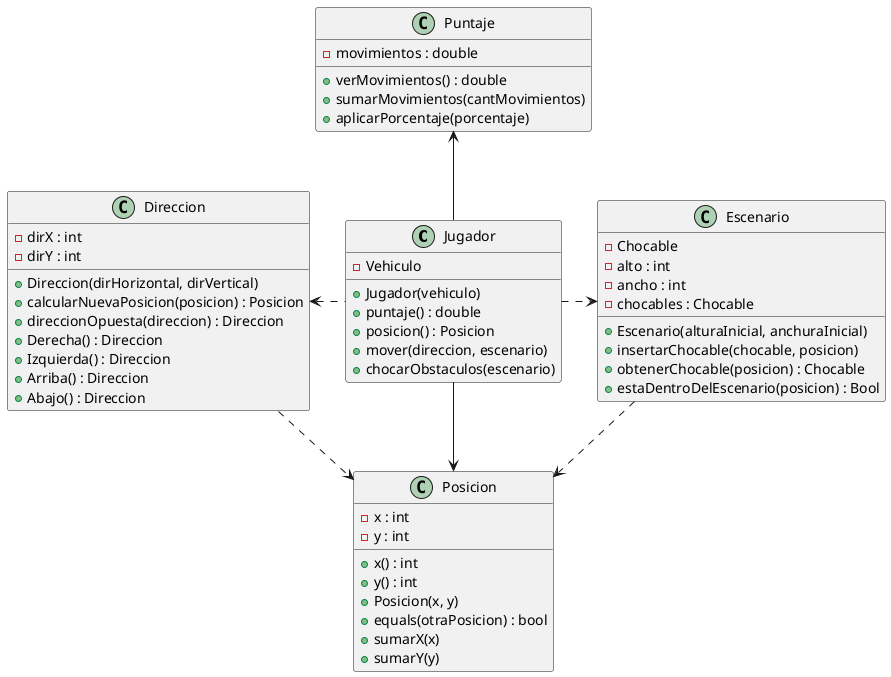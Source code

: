 @startuml

class Jugador {
    - Vehiculo
    + Jugador(vehiculo)
    + puntaje() : double
    + posicion() : Posicion
    + mover(direccion, escenario)
    + chocarObstaculos(escenario)
}

class Puntaje {
    - movimientos : double
    + verMovimientos() : double
    + sumarMovimientos(cantMovimientos)
    + aplicarPorcentaje(porcentaje)

}

class Direccion{
    - dirX : int
    - dirY : int
    + Direccion(dirHorizontal, dirVertical)
    + calcularNuevaPosicion(posicion) : Posicion
    + direccionOpuesta(direccion) : Direccion
    + Derecha() : Direccion
    + Izquierda() : Direccion
    + Arriba() : Direccion
    + Abajo() : Direccion
}

class Escenario {
    - Chocable
    - alto : int
    - ancho : int
    - chocables : Chocable
    + Escenario(alturaInicial, anchuraInicial) 
    + insertarChocable(chocable, posicion)
    + obtenerChocable(posicion) : Chocable
    + estaDentroDelEscenario(posicion) : Bool
}

class Posicion {
    - x : int
    - y : int
    + x() : int
    + y() : int
    + Posicion(x, y)
    + equals(otraPosicion) : bool
    + sumarX(x)
    + sumarY(y)
}

Puntaje <-- Jugador

Posicion <-- Jugador
Jugador .> Escenario

Direccion .> Posicion
Direccion <. Jugador

Escenario ..> Posicion


@enduml